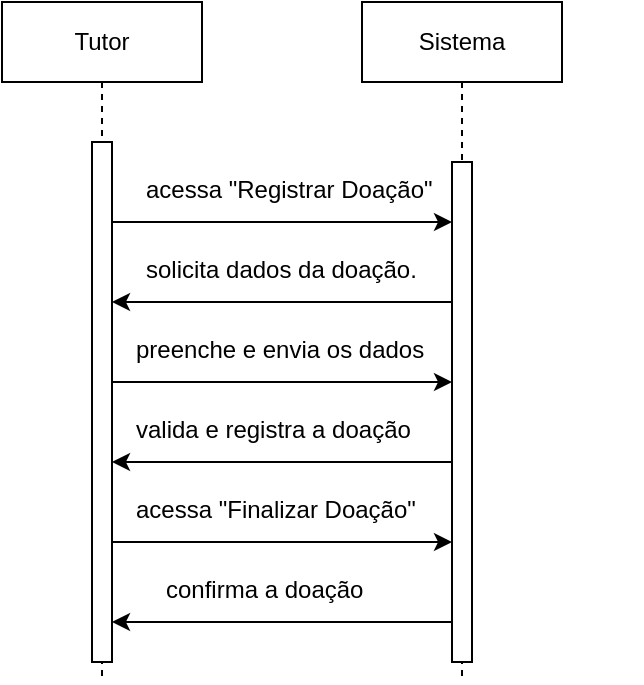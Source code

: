 <mxfile version="24.7.17">
  <diagram name="Page-1" id="2YBvvXClWsGukQMizWep">
    <mxGraphModel dx="880" dy="460" grid="1" gridSize="10" guides="1" tooltips="1" connect="1" arrows="1" fold="1" page="1" pageScale="1" pageWidth="850" pageHeight="1100" math="0" shadow="0">
      <root>
        <mxCell id="0" />
        <mxCell id="1" parent="0" />
        <mxCell id="aM9ryv3xv72pqoxQDRHE-1" value="Tutor" style="shape=umlLifeline;perimeter=lifelinePerimeter;whiteSpace=wrap;html=1;container=0;dropTarget=0;collapsible=0;recursiveResize=0;outlineConnect=0;portConstraint=eastwest;newEdgeStyle={&quot;edgeStyle&quot;:&quot;elbowEdgeStyle&quot;,&quot;elbow&quot;:&quot;vertical&quot;,&quot;curved&quot;:0,&quot;rounded&quot;:0};" parent="1" vertex="1">
          <mxGeometry x="40" y="50" width="100" height="340" as="geometry" />
        </mxCell>
        <mxCell id="aM9ryv3xv72pqoxQDRHE-2" value="" style="html=1;points=[];perimeter=orthogonalPerimeter;outlineConnect=0;targetShapes=umlLifeline;portConstraint=eastwest;newEdgeStyle={&quot;edgeStyle&quot;:&quot;elbowEdgeStyle&quot;,&quot;elbow&quot;:&quot;vertical&quot;,&quot;curved&quot;:0,&quot;rounded&quot;:0};" parent="aM9ryv3xv72pqoxQDRHE-1" vertex="1">
          <mxGeometry x="45" y="70" width="10" height="260" as="geometry" />
        </mxCell>
        <mxCell id="aM9ryv3xv72pqoxQDRHE-5" value="Sistema" style="shape=umlLifeline;perimeter=lifelinePerimeter;whiteSpace=wrap;html=1;container=0;dropTarget=0;collapsible=0;recursiveResize=0;outlineConnect=0;portConstraint=eastwest;newEdgeStyle={&quot;edgeStyle&quot;:&quot;elbowEdgeStyle&quot;,&quot;elbow&quot;:&quot;vertical&quot;,&quot;curved&quot;:0,&quot;rounded&quot;:0};" parent="1" vertex="1">
          <mxGeometry x="220" y="50" width="100" height="340" as="geometry" />
        </mxCell>
        <mxCell id="aM9ryv3xv72pqoxQDRHE-6" value="" style="html=1;points=[];perimeter=orthogonalPerimeter;outlineConnect=0;targetShapes=umlLifeline;portConstraint=eastwest;newEdgeStyle={&quot;edgeStyle&quot;:&quot;elbowEdgeStyle&quot;,&quot;elbow&quot;:&quot;vertical&quot;,&quot;curved&quot;:0,&quot;rounded&quot;:0};" parent="aM9ryv3xv72pqoxQDRHE-5" vertex="1">
          <mxGeometry x="45" y="80" width="10" height="250" as="geometry" />
        </mxCell>
        <mxCell id="w-b9ynubiQgfF0hqJwnI-2" value="" style="endArrow=classic;html=1;rounded=0;" edge="1" parent="1" source="aM9ryv3xv72pqoxQDRHE-2" target="aM9ryv3xv72pqoxQDRHE-6">
          <mxGeometry width="50" height="50" relative="1" as="geometry">
            <mxPoint x="400" y="270" as="sourcePoint" />
            <mxPoint x="450" y="220" as="targetPoint" />
            <Array as="points">
              <mxPoint x="170" y="160" />
            </Array>
          </mxGeometry>
        </mxCell>
        <mxCell id="w-b9ynubiQgfF0hqJwnI-3" value="acessa &quot;Registrar Doação&quot;" style="text;whiteSpace=wrap;html=1;" vertex="1" parent="1">
          <mxGeometry x="110" y="130" width="180" height="40" as="geometry" />
        </mxCell>
        <mxCell id="w-b9ynubiQgfF0hqJwnI-4" value="" style="endArrow=classic;html=1;rounded=0;" edge="1" parent="1" source="aM9ryv3xv72pqoxQDRHE-6" target="aM9ryv3xv72pqoxQDRHE-2">
          <mxGeometry width="50" height="50" relative="1" as="geometry">
            <mxPoint x="400" y="270" as="sourcePoint" />
            <mxPoint x="450" y="220" as="targetPoint" />
            <Array as="points">
              <mxPoint x="220" y="200" />
            </Array>
          </mxGeometry>
        </mxCell>
        <mxCell id="w-b9ynubiQgfF0hqJwnI-5" value="solicita dados da doação." style="text;whiteSpace=wrap;html=1;" vertex="1" parent="1">
          <mxGeometry x="110" y="170" width="170" height="40" as="geometry" />
        </mxCell>
        <mxCell id="w-b9ynubiQgfF0hqJwnI-6" value="" style="endArrow=classic;html=1;rounded=0;" edge="1" parent="1">
          <mxGeometry width="50" height="50" relative="1" as="geometry">
            <mxPoint x="95" y="240" as="sourcePoint" />
            <mxPoint x="265" y="240" as="targetPoint" />
          </mxGeometry>
        </mxCell>
        <mxCell id="w-b9ynubiQgfF0hqJwnI-7" value="preenche e envia os dados" style="text;whiteSpace=wrap;html=1;" vertex="1" parent="1">
          <mxGeometry x="105" y="210" width="180" height="40" as="geometry" />
        </mxCell>
        <mxCell id="w-b9ynubiQgfF0hqJwnI-8" value="" style="endArrow=classic;html=1;rounded=0;" edge="1" parent="1">
          <mxGeometry width="50" height="50" relative="1" as="geometry">
            <mxPoint x="265" y="280" as="sourcePoint" />
            <mxPoint x="95" y="280" as="targetPoint" />
          </mxGeometry>
        </mxCell>
        <mxCell id="w-b9ynubiQgfF0hqJwnI-9" value="valida e registra a doação" style="text;whiteSpace=wrap;html=1;" vertex="1" parent="1">
          <mxGeometry x="105" y="250" width="170" height="40" as="geometry" />
        </mxCell>
        <mxCell id="w-b9ynubiQgfF0hqJwnI-11" value="" style="endArrow=classic;html=1;rounded=0;" edge="1" parent="1">
          <mxGeometry width="50" height="50" relative="1" as="geometry">
            <mxPoint x="95" y="320" as="sourcePoint" />
            <mxPoint x="265" y="320" as="targetPoint" />
          </mxGeometry>
        </mxCell>
        <mxCell id="w-b9ynubiQgfF0hqJwnI-12" value="acessa &quot;Finalizar Doação&quot;" style="text;whiteSpace=wrap;html=1;" vertex="1" parent="1">
          <mxGeometry x="105" y="290" width="170" height="40" as="geometry" />
        </mxCell>
        <mxCell id="w-b9ynubiQgfF0hqJwnI-13" value="" style="endArrow=classic;html=1;rounded=0;" edge="1" parent="1">
          <mxGeometry width="50" height="50" relative="1" as="geometry">
            <mxPoint x="265" y="360" as="sourcePoint" />
            <mxPoint x="95" y="360" as="targetPoint" />
          </mxGeometry>
        </mxCell>
        <mxCell id="w-b9ynubiQgfF0hqJwnI-14" value="confirma a doação" style="text;whiteSpace=wrap;html=1;" vertex="1" parent="1">
          <mxGeometry x="120" y="330" width="240" height="40" as="geometry" />
        </mxCell>
      </root>
    </mxGraphModel>
  </diagram>
</mxfile>
